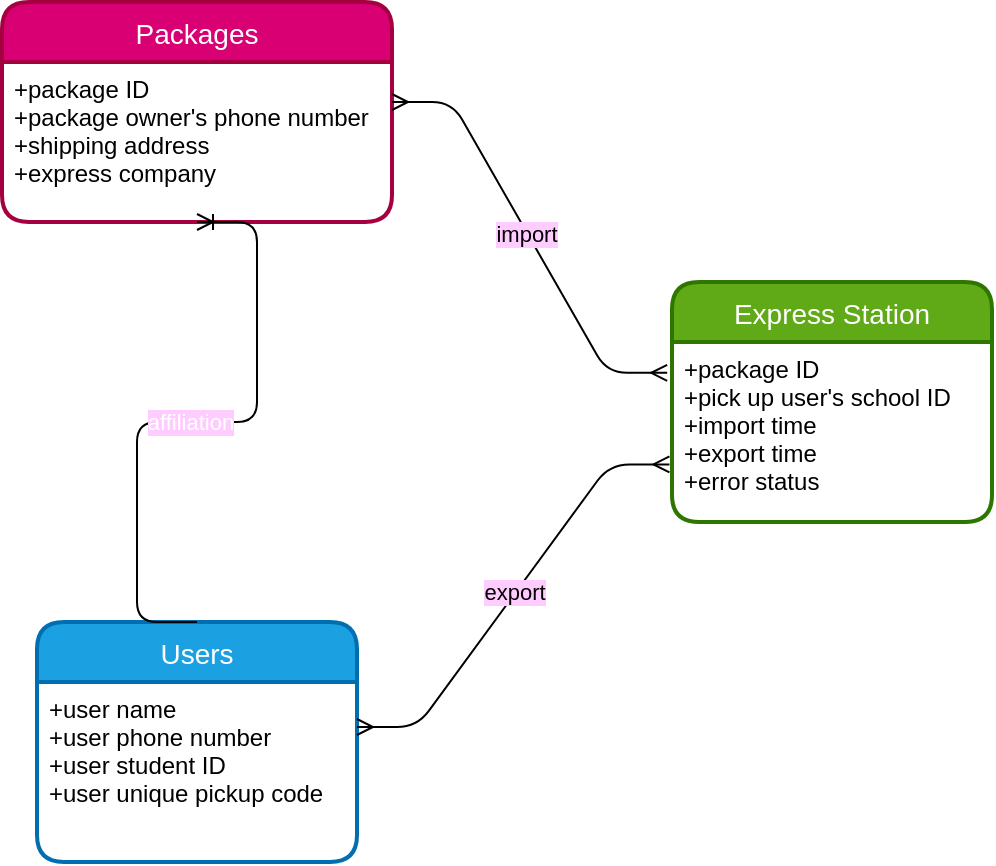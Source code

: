 <mxfile>
    <diagram id="ZgBWn6kBh6qx81H8mYtZ" name="第 1 页">
        <mxGraphModel dx="2950" dy="3338" grid="1" gridSize="10" guides="1" tooltips="1" connect="1" arrows="1" fold="1" page="1" pageScale="1" pageWidth="1200" pageHeight="1920" math="0" shadow="0">
            <root>
                <mxCell id="0"/>
                <mxCell id="1" parent="0"/>
                <mxCell id="2" value="Packages" style="swimlane;childLayout=stackLayout;horizontal=1;startSize=30;horizontalStack=0;rounded=1;fontSize=14;fontStyle=0;strokeWidth=2;resizeParent=0;resizeLast=1;shadow=0;dashed=0;align=center;fillColor=#d80073;fontColor=#ffffff;strokeColor=#A50040;" vertex="1" parent="1">
                    <mxGeometry x="-847" y="-1190" width="195" height="110" as="geometry">
                        <mxRectangle x="-855" y="1170" width="90" height="30" as="alternateBounds"/>
                    </mxGeometry>
                </mxCell>
                <mxCell id="3" value="+package ID&#10;+package owner's phone number&#10;+shipping address&#10;+express company" style="align=left;strokeColor=none;fillColor=none;spacingLeft=4;fontSize=12;verticalAlign=top;resizable=0;rotatable=0;part=1;" vertex="1" parent="2">
                    <mxGeometry y="30" width="195" height="80" as="geometry"/>
                </mxCell>
                <mxCell id="4" value="Express Station" style="swimlane;childLayout=stackLayout;horizontal=1;startSize=30;horizontalStack=0;rounded=1;fontSize=14;fontStyle=0;strokeWidth=2;resizeParent=0;resizeLast=1;shadow=0;dashed=0;align=center;fillColor=#60a917;fontColor=#ffffff;strokeColor=#2D7600;" vertex="1" parent="1">
                    <mxGeometry x="-512" y="-1050" width="160" height="120" as="geometry"/>
                </mxCell>
                <mxCell id="5" value="+package ID&#10;+pick up user's school ID&#10;+import time&#10;+export time&#10;+error status" style="align=left;strokeColor=none;fillColor=none;spacingLeft=4;fontSize=12;verticalAlign=top;resizable=0;rotatable=0;part=1;" vertex="1" parent="4">
                    <mxGeometry y="30" width="160" height="90" as="geometry"/>
                </mxCell>
                <mxCell id="6" value="Users" style="swimlane;childLayout=stackLayout;horizontal=1;startSize=30;horizontalStack=0;rounded=1;fontSize=14;fontStyle=0;strokeWidth=2;resizeParent=0;resizeLast=1;shadow=0;dashed=0;align=center;fillColor=#1ba1e2;fontColor=#ffffff;strokeColor=#006EAF;" vertex="1" parent="1">
                    <mxGeometry x="-829.5" y="-880" width="160" height="120" as="geometry"/>
                </mxCell>
                <mxCell id="7" value="+user name&#10;+user phone number&#10;+user student ID&#10;+user unique pickup code" style="align=left;strokeColor=none;fillColor=none;spacingLeft=4;fontSize=12;verticalAlign=top;resizable=0;rotatable=0;part=1;" vertex="1" parent="6">
                    <mxGeometry y="30" width="160" height="90" as="geometry"/>
                </mxCell>
                <mxCell id="8" value="" style="edgeStyle=entityRelationEdgeStyle;fontSize=12;html=1;endArrow=ERoneToMany;exitX=0.5;exitY=0;exitDx=0;exitDy=0;entryX=0.5;entryY=1;entryDx=0;entryDy=0;" edge="1" parent="1" source="6" target="3">
                    <mxGeometry width="100" height="100" relative="1" as="geometry">
                        <mxPoint x="-692" y="-980" as="sourcePoint"/>
                        <mxPoint x="-592" y="-1080" as="targetPoint"/>
                    </mxGeometry>
                </mxCell>
                <mxCell id="9" value="affiliation" style="edgeLabel;html=1;align=center;verticalAlign=middle;resizable=0;points=[];fontColor=#FFFFFF;labelBackgroundColor=#FFCCFF;" vertex="1" connectable="0" parent="8">
                    <mxGeometry x="-0.024" relative="1" as="geometry">
                        <mxPoint as="offset"/>
                    </mxGeometry>
                </mxCell>
                <mxCell id="10" value="" style="edgeStyle=entityRelationEdgeStyle;fontSize=12;html=1;endArrow=ERmany;startArrow=ERmany;entryX=-0.015;entryY=0.171;entryDx=0;entryDy=0;entryPerimeter=0;exitX=1;exitY=0.25;exitDx=0;exitDy=0;" edge="1" parent="1" source="3" target="5">
                    <mxGeometry width="100" height="100" relative="1" as="geometry">
                        <mxPoint x="-692" y="-980" as="sourcePoint"/>
                        <mxPoint x="-592" y="-1080" as="targetPoint"/>
                    </mxGeometry>
                </mxCell>
                <mxCell id="11" value="import" style="edgeLabel;html=1;align=center;verticalAlign=middle;resizable=0;points=[];labelBackgroundColor=#FFCCFF;" vertex="1" connectable="0" parent="10">
                    <mxGeometry x="-0.026" y="-1" relative="1" as="geometry">
                        <mxPoint as="offset"/>
                    </mxGeometry>
                </mxCell>
                <mxCell id="12" value="" style="edgeStyle=entityRelationEdgeStyle;fontSize=12;html=1;endArrow=ERmany;startArrow=ERmany;entryX=-0.008;entryY=0.68;entryDx=0;entryDy=0;entryPerimeter=0;exitX=1;exitY=0.25;exitDx=0;exitDy=0;" edge="1" parent="1" source="7" target="5">
                    <mxGeometry width="100" height="100" relative="1" as="geometry">
                        <mxPoint x="-642" y="-1130" as="sourcePoint"/>
                        <mxPoint x="-504.4" y="-1024.61" as="targetPoint"/>
                    </mxGeometry>
                </mxCell>
                <mxCell id="13" value="export" style="edgeLabel;html=1;align=center;verticalAlign=middle;resizable=0;points=[];labelBackgroundColor=#FFCCFF;" vertex="1" connectable="0" parent="12">
                    <mxGeometry x="0.021" y="1" relative="1" as="geometry">
                        <mxPoint as="offset"/>
                    </mxGeometry>
                </mxCell>
            </root>
        </mxGraphModel>
    </diagram>
</mxfile>